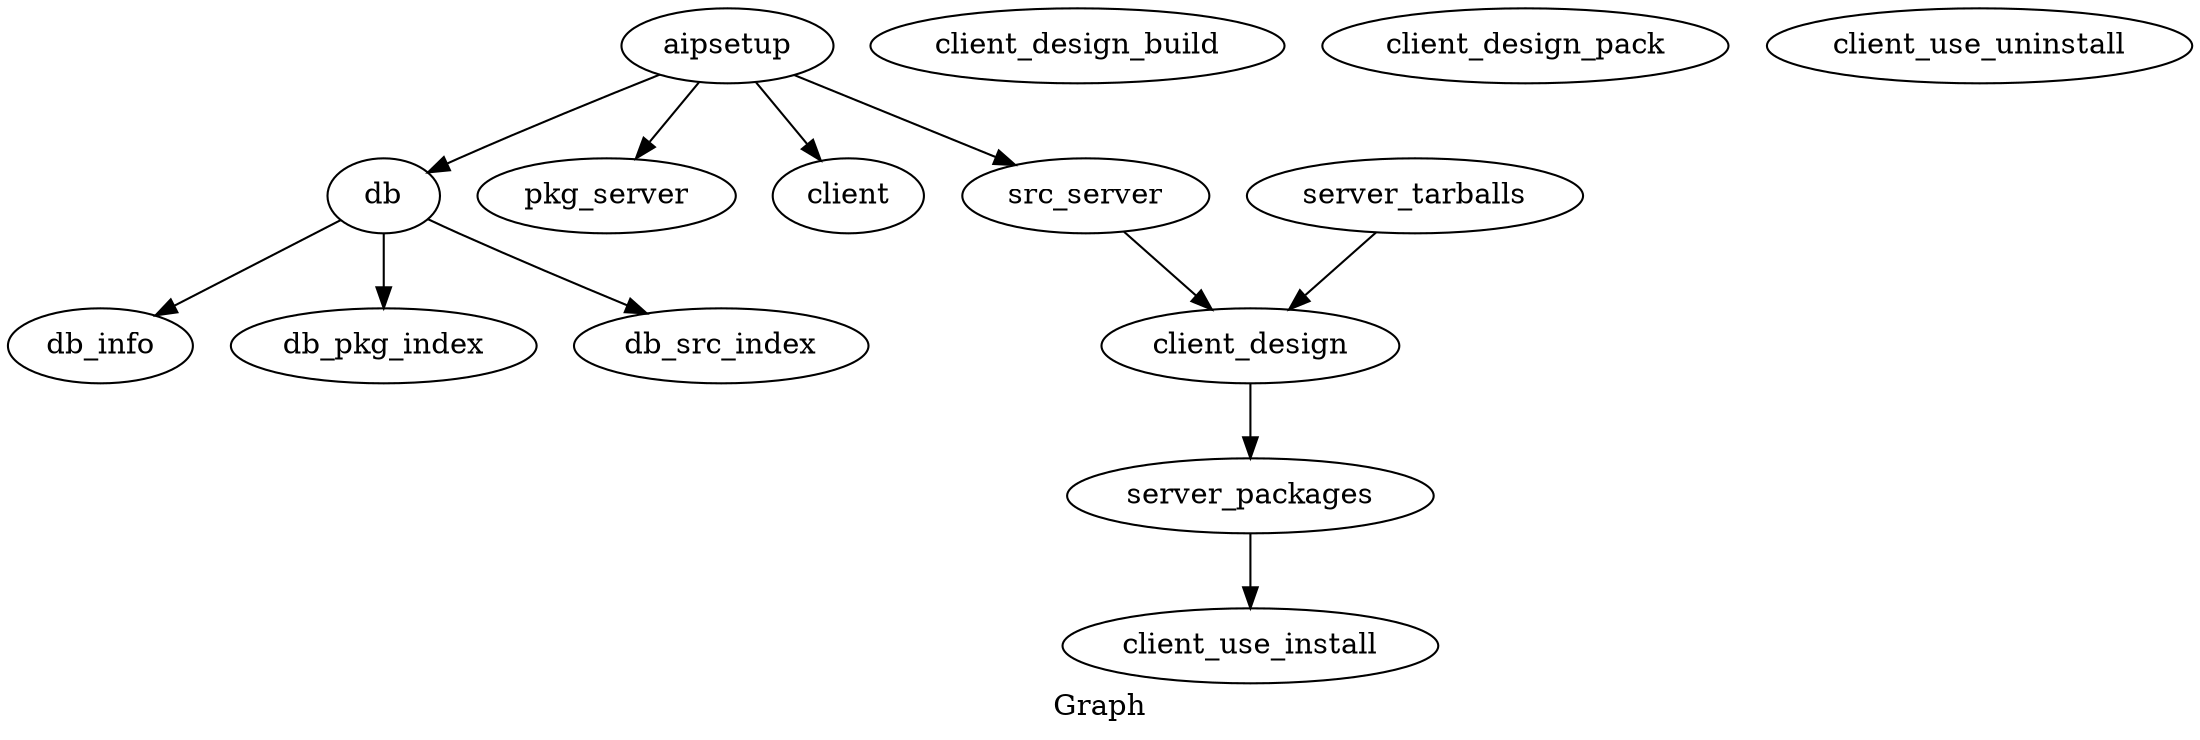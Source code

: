 digraph G { label="Graph"
    
    aipsetup -> db;
    
    db -> db_info;
    db -> db_pkg_index;
    db -> db_src_index;
    
    subgraph src_server { label="Source Server" bgcolor="gray"
        server_tarballs -> client_design;
    }
    
    subgraph pkg_server { label="Package Server" bgcolor="gray"
        server_packages -> client_use_install; 
    }
    
    subgraph client { label="Client functions" bgcolor="gray"
            subgraph client_design {
                client_design_build;
                client_design_pack;
            }
            
            subgraph client_use {
                client_use_install;
                client_use_uninstall;
            }
            
            client_design -> server_packages;
    }

    aipsetup -> pkg_server;
    aipsetup -> client;
    
    src_server -> client_design;
    
    aipsetup -> src_server;
    
}
